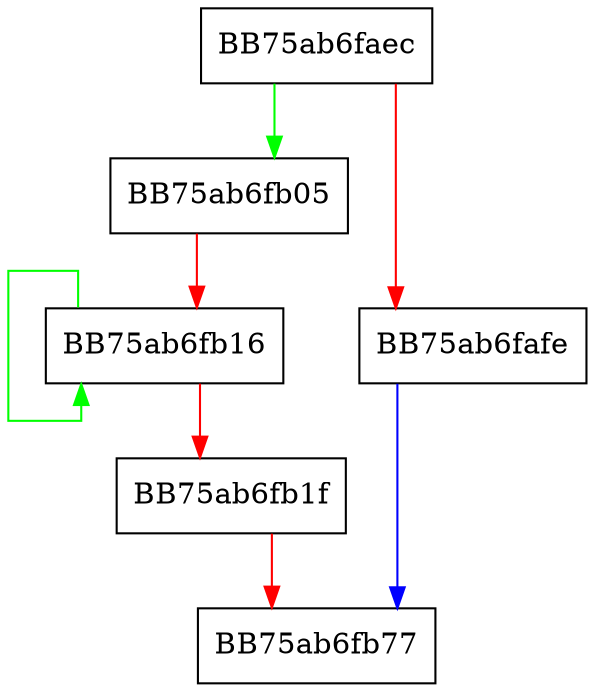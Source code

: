 digraph RemoveAll {
  node [shape="box"];
  graph [splines=ortho];
  BB75ab6faec -> BB75ab6fb05 [color="green"];
  BB75ab6faec -> BB75ab6fafe [color="red"];
  BB75ab6fafe -> BB75ab6fb77 [color="blue"];
  BB75ab6fb05 -> BB75ab6fb16 [color="red"];
  BB75ab6fb16 -> BB75ab6fb16 [color="green"];
  BB75ab6fb16 -> BB75ab6fb1f [color="red"];
  BB75ab6fb1f -> BB75ab6fb77 [color="red"];
}